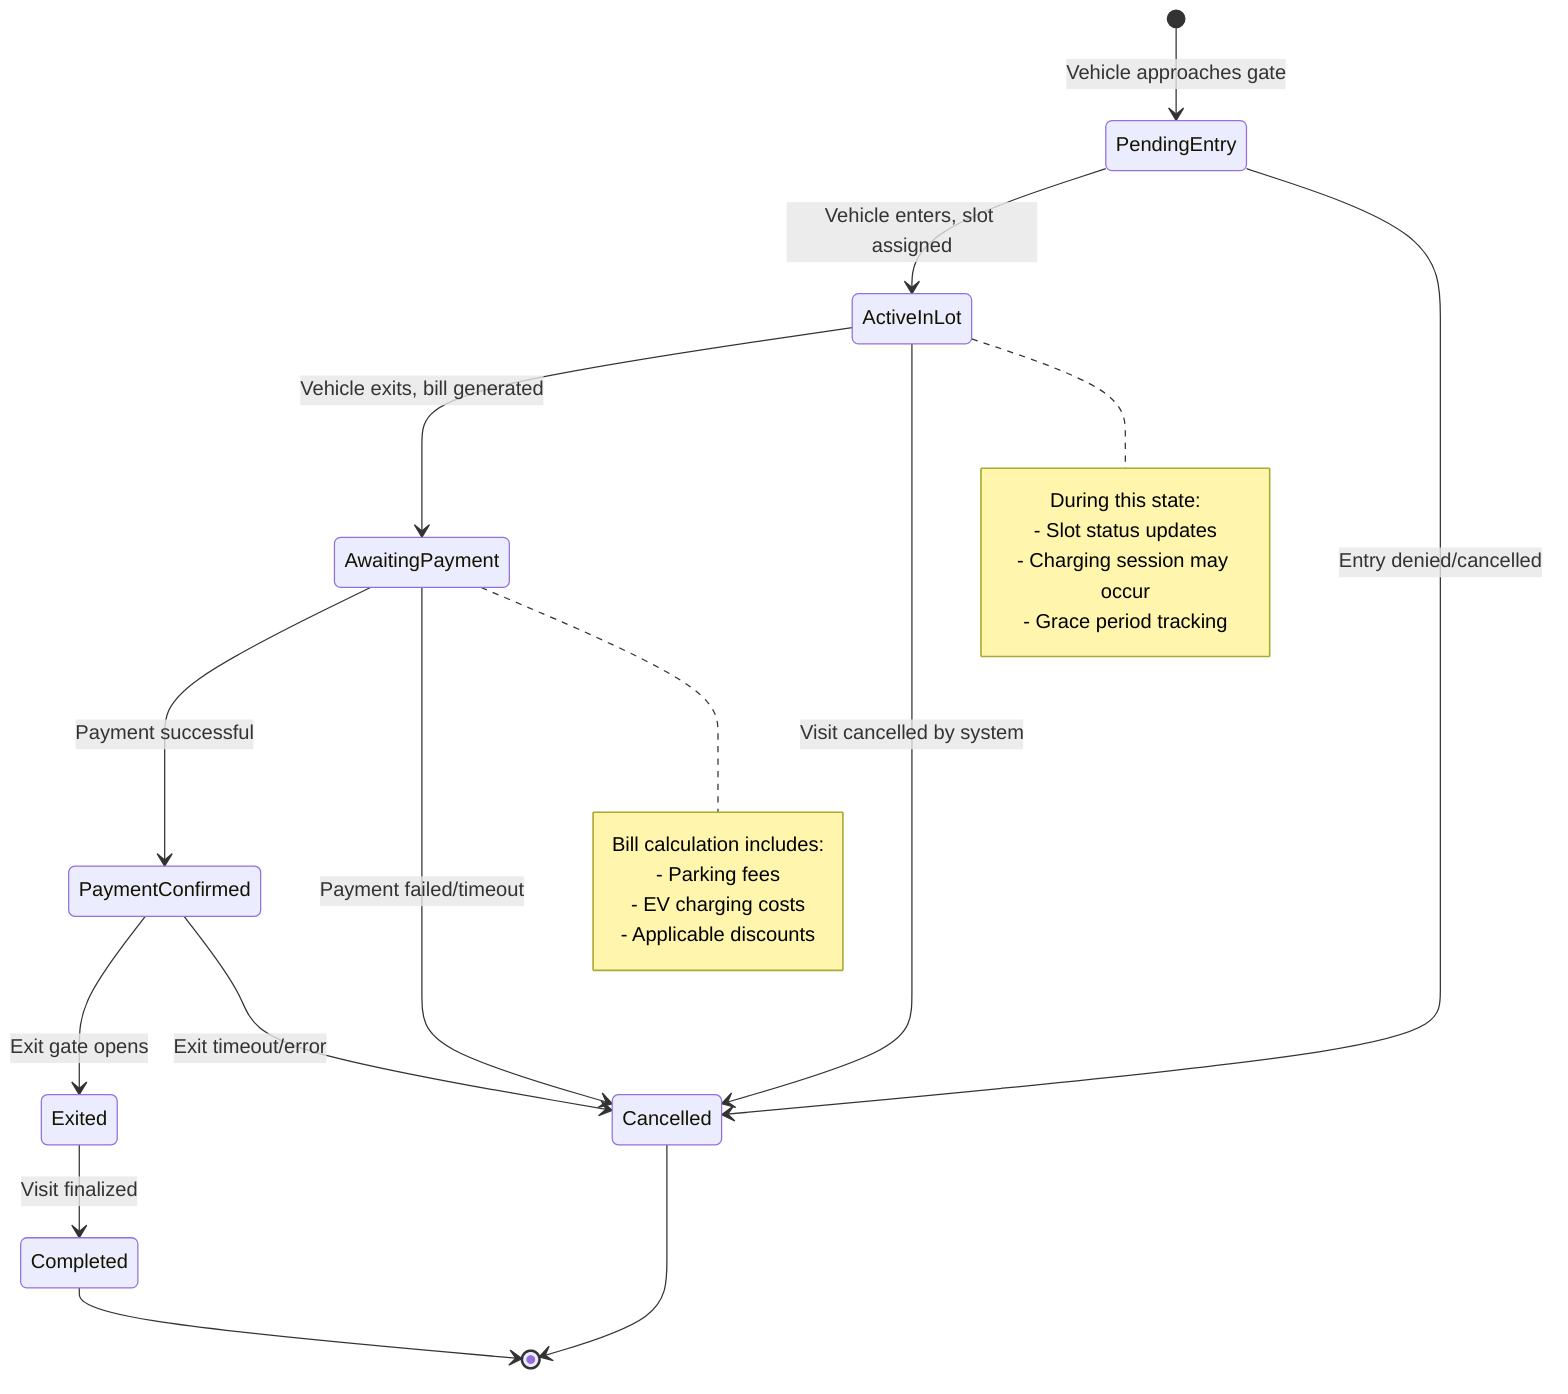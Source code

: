 stateDiagram-v2
    [*] --> PendingEntry : Vehicle approaches gate
    
    PendingEntry --> ActiveInLot : Vehicle enters, slot assigned
    PendingEntry --> Cancelled : Entry denied/cancelled
    
    ActiveInLot --> AwaitingPayment : Vehicle exits, bill generated
    ActiveInLot --> Cancelled : Visit cancelled by system
    
    AwaitingPayment --> PaymentConfirmed : Payment successful
    AwaitingPayment --> Cancelled : Payment failed/timeout
    
    PaymentConfirmed --> Exited : Exit gate opens
    PaymentConfirmed --> Cancelled : Exit timeout/error
    
    Exited --> Completed : Visit finalized
    
    Completed --> [*]
    Cancelled --> [*]
    
    note right of ActiveInLot
        During this state:
        - Slot status updates
        - Charging session may occur
        - Grace period tracking
    end note
    
    note right of AwaitingPayment
        Bill calculation includes:
        - Parking fees
        - EV charging costs
        - Applicable discounts
    end note